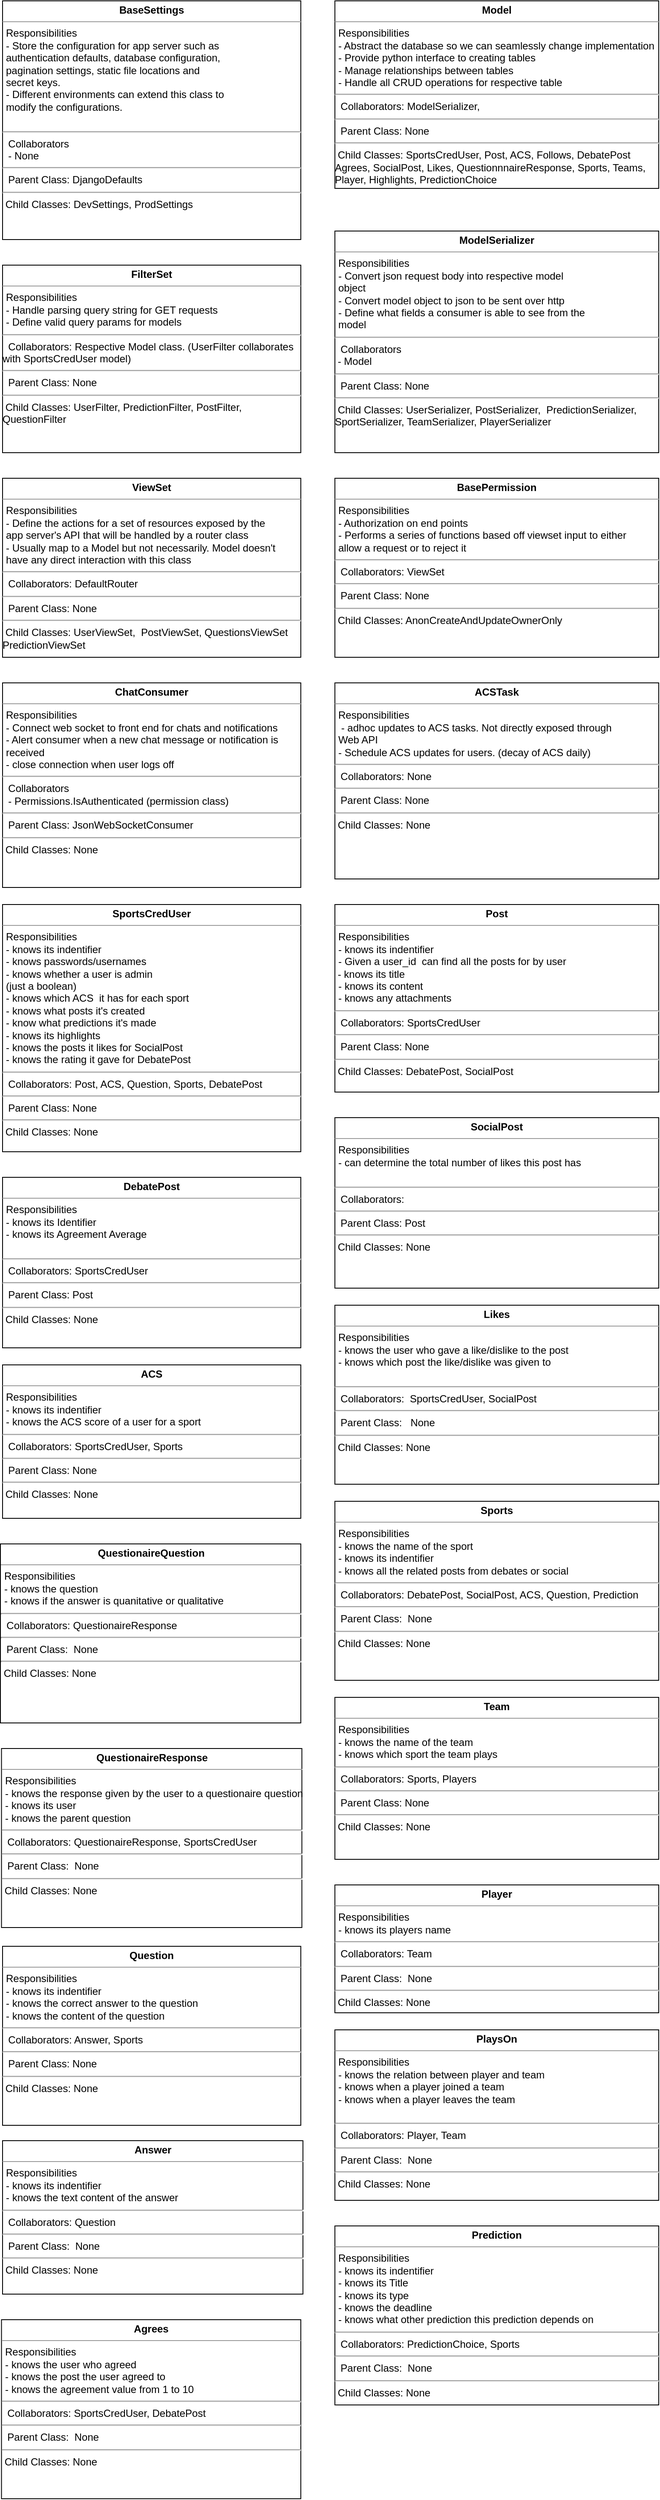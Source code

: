 <mxfile version="13.8.0" type="google"><diagram id="yBDVja27tlOkx0CZbDBk" name="Page-1"><mxGraphModel dx="1185" dy="662" grid="1" gridSize="10" guides="1" tooltips="1" connect="1" arrows="1" fold="1" page="1" pageScale="1" pageWidth="1400" pageHeight="850" math="0" shadow="0"><root><mxCell id="0"/><mxCell id="1" parent="0"/><mxCell id="Dmck2CfisndaL-nOYA6H-1" value="&lt;p style=&quot;margin: 0px ; margin-top: 4px ; text-align: center&quot;&gt;&lt;b&gt;BaseSettings&lt;/b&gt;&lt;/p&gt;&lt;hr size=&quot;1&quot;&gt;&lt;p style=&quot;margin: 0px ; margin-left: 4px&quot;&gt;&lt;/p&gt;&lt;p style=&quot;margin: 0px ; margin-left: 4px&quot;&gt;Responsibilities&lt;/p&gt;&lt;p style=&quot;margin: 0px ; margin-left: 4px&quot;&gt;- Store the configuration for app server such as &lt;br&gt;&lt;/p&gt;&lt;p style=&quot;margin: 0px ; margin-left: 4px&quot;&gt;authentication defaults, database configuration,&lt;/p&gt;&lt;p style=&quot;margin: 0px ; margin-left: 4px&quot;&gt;pagination settings, static file locations and &lt;br&gt;&lt;/p&gt;&lt;p style=&quot;margin: 0px ; margin-left: 4px&quot;&gt;secret keys.&lt;br&gt;&lt;/p&gt;&lt;p style=&quot;margin: 0px ; margin-left: 4px&quot;&gt;- Different environments can extend this class to&lt;/p&gt;&lt;p style=&quot;margin: 0px ; margin-left: 4px&quot;&gt;modify the configurations.&lt;br&gt;&lt;/p&gt;&lt;p style=&quot;margin: 0px ; margin-left: 4px&quot;&gt;&lt;br&gt;&lt;/p&gt;&lt;hr&gt;&amp;nbsp; Collaborators&lt;br&gt;&amp;nbsp; - None&lt;br&gt;&lt;hr&gt;&amp;nbsp; Parent Class: DjangoDefaults&amp;nbsp;&amp;nbsp; &lt;br&gt;&lt;hr&gt;&amp;nbsp;Child Classes: DevSettings, ProdSettings&amp;nbsp; " style="verticalAlign=top;align=left;overflow=fill;fontSize=12;fontFamily=Helvetica;html=1;" parent="1" vertex="1"><mxGeometry x="40" y="10" width="350" height="280" as="geometry"/></mxCell><mxCell id="Dmck2CfisndaL-nOYA6H-2" value="&lt;p style=&quot;margin: 0px ; margin-top: 4px ; text-align: center&quot;&gt;&lt;b&gt;ChatConsumer&lt;/b&gt;&lt;/p&gt;&lt;hr size=&quot;1&quot;&gt;&lt;p style=&quot;margin: 0px ; margin-left: 4px&quot;&gt;&lt;/p&gt;&lt;p style=&quot;margin: 0px ; margin-left: 4px&quot;&gt;Responsibilities&lt;/p&gt;&lt;p style=&quot;margin: 0px ; margin-left: 4px&quot;&gt;- Connect web socket to front end for chats and notifications&lt;br&gt;&lt;/p&gt;&lt;p style=&quot;margin: 0px ; margin-left: 4px&quot;&gt;- Alert consumer when a new chat message or notification is &lt;br&gt;&lt;/p&gt;&lt;p style=&quot;margin: 0px ; margin-left: 4px&quot;&gt;received&lt;/p&gt;&lt;p style=&quot;margin: 0px ; margin-left: 4px&quot;&gt;- close connection when user logs off&lt;br&gt;&lt;/p&gt;&lt;hr&gt;&amp;nbsp; Collaborators&lt;br&gt;&amp;nbsp; - Permissions.IsAuthenticated (permission class)&lt;br&gt;&lt;hr&gt;&amp;nbsp; Parent Class: JsonWebSocketConsumer&amp;nbsp; &amp;nbsp; &lt;br&gt;&lt;hr&gt;&amp;nbsp;Child Classes: None&amp;nbsp;" style="verticalAlign=top;align=left;overflow=fill;fontSize=12;fontFamily=Helvetica;html=1;" parent="1" vertex="1"><mxGeometry x="40" y="810" width="350" height="240" as="geometry"/></mxCell><mxCell id="Dmck2CfisndaL-nOYA6H-3" value="&lt;p style=&quot;margin: 0px ; margin-top: 4px ; text-align: center&quot;&gt;&lt;b&gt;ModelSerializer&lt;/b&gt;&lt;br&gt;&lt;/p&gt;&lt;hr size=&quot;1&quot;&gt;&lt;p style=&quot;margin: 0px ; margin-left: 4px&quot;&gt;&lt;/p&gt;&lt;p style=&quot;margin: 0px ; margin-left: 4px&quot;&gt;Responsibilities&lt;/p&gt;&lt;p style=&quot;margin: 0px ; margin-left: 4px&quot;&gt;- Convert json request body into respective model &lt;br&gt;&lt;/p&gt;&lt;p style=&quot;margin: 0px ; margin-left: 4px&quot;&gt;object&lt;br&gt;&lt;/p&gt;&lt;p style=&quot;margin: 0px ; margin-left: 4px&quot;&gt;- Convert model object to json to be sent over http&lt;br&gt;&lt;/p&gt;&lt;p style=&quot;margin: 0px ; margin-left: 4px&quot;&gt;- Define what fields a consumer is able to see from the&lt;/p&gt;&lt;p style=&quot;margin: 0px ; margin-left: 4px&quot;&gt;model&lt;br&gt;&lt;/p&gt;&lt;hr&gt;&lt;div&gt;&amp;nbsp; Collaborators&lt;/div&gt;&lt;div&gt;&amp;nbsp;- Model&lt;br&gt;&lt;/div&gt;&lt;hr&gt;&amp;nbsp; Parent Class: None&lt;br&gt;&lt;hr&gt;&lt;div&gt;&amp;nbsp;Child Classes: UserSerializer, PostSerializer,&amp;nbsp; PredictionSerializer,&lt;/div&gt;&lt;div&gt;SportSerializer, TeamSerializer, PlayerSerializer&lt;br&gt;&lt;/div&gt;&lt;div&gt;&lt;br&gt;&lt;/div&gt;&lt;div&gt;&lt;br&gt; &lt;/div&gt;" style="verticalAlign=top;align=left;overflow=fill;fontSize=12;fontFamily=Helvetica;html=1;" parent="1" vertex="1"><mxGeometry x="430" y="280" width="380" height="260" as="geometry"/></mxCell><mxCell id="Dmck2CfisndaL-nOYA6H-4" value="&lt;p style=&quot;margin: 0px ; margin-top: 4px ; text-align: center&quot;&gt;&lt;b&gt;BasePermission&lt;/b&gt;&lt;br&gt;&lt;/p&gt;&lt;hr size=&quot;1&quot;&gt;&lt;p style=&quot;margin: 0px ; margin-left: 4px&quot;&gt;&lt;/p&gt;&lt;p style=&quot;margin: 0px ; margin-left: 4px&quot;&gt;Responsibilities&lt;/p&gt;&lt;p style=&quot;margin: 0px ; margin-left: 4px&quot;&gt;- Authorization on end points&lt;/p&gt;&lt;p style=&quot;margin: 0px ; margin-left: 4px&quot;&gt;- Performs a series of functions based off viewset input to either&lt;/p&gt;&lt;p style=&quot;margin: 0px ; margin-left: 4px&quot;&gt;allow a request or to reject it&lt;br&gt;&lt;/p&gt;&lt;hr&gt;&amp;nbsp; Collaborators: ViewSet &lt;br&gt;&lt;hr&gt;&amp;nbsp; Parent Class: None&amp;nbsp; &amp;nbsp;&lt;br&gt;&lt;hr&gt;&amp;nbsp;Child Classes: &lt;span class=&quot;pl-v&quot;&gt;AnonCreateAndUpdateOwnerOnly&lt;/span&gt;" style="verticalAlign=top;align=left;overflow=fill;fontSize=12;fontFamily=Helvetica;html=1;" parent="1" vertex="1"><mxGeometry x="430" y="570" width="380" height="210" as="geometry"/></mxCell><mxCell id="Dmck2CfisndaL-nOYA6H-5" value="&lt;p style=&quot;margin: 0px ; margin-top: 4px ; text-align: center&quot;&gt;&lt;b&gt;FilterSet&lt;/b&gt;&lt;br&gt;&lt;/p&gt;&lt;hr size=&quot;1&quot;&gt;&lt;p style=&quot;margin: 0px ; margin-left: 4px&quot;&gt;&lt;/p&gt;&lt;p style=&quot;margin: 0px ; margin-left: 4px&quot;&gt;Responsibilities&lt;/p&gt;&lt;p style=&quot;margin: 0px ; margin-left: 4px&quot;&gt;- Handle parsing query string for GET requests&lt;br&gt;&lt;/p&gt;&lt;p style=&quot;margin: 0px ; margin-left: 4px&quot;&gt;- Define valid query params for models&lt;br&gt;&lt;/p&gt;&lt;hr&gt;&lt;div&gt;&amp;nbsp; Collaborators: Respective Model class. (UserFilter collaborates&lt;/div&gt;&lt;div&gt;with SportsCredUser model)&lt;br&gt;&lt;/div&gt;&lt;hr&gt;&amp;nbsp; Parent Class: None&amp;nbsp; &amp;nbsp;&lt;br&gt;&lt;hr&gt;&lt;div&gt;&amp;nbsp;Child Classes: UserFilter, PredictionFilter, PostFilter, &lt;br&gt;&lt;/div&gt;&lt;div&gt;QuestionFilter&lt;br&gt; &lt;/div&gt;" style="verticalAlign=top;align=left;overflow=fill;fontSize=12;fontFamily=Helvetica;html=1;" parent="1" vertex="1"><mxGeometry x="40" y="320" width="350" height="220" as="geometry"/></mxCell><mxCell id="Dmck2CfisndaL-nOYA6H-6" value="&lt;p style=&quot;margin: 0px ; margin-top: 4px ; text-align: center&quot;&gt;&lt;b&gt;ViewSet&lt;/b&gt;&lt;/p&gt;&lt;hr size=&quot;1&quot;&gt;&lt;p style=&quot;margin: 0px ; margin-left: 4px&quot;&gt;&lt;/p&gt;&lt;p style=&quot;margin: 0px ; margin-left: 4px&quot;&gt;Responsibilities&lt;/p&gt;&lt;p style=&quot;margin: 0px ; margin-left: 4px&quot;&gt;- Define the actions for a set of resources exposed by the&lt;/p&gt;&lt;p style=&quot;margin: 0px ; margin-left: 4px&quot;&gt;app server's API that will be handled by a router class &lt;br&gt;&lt;/p&gt;&lt;p style=&quot;margin: 0px ; margin-left: 4px&quot;&gt;- Usually map to a Model but not necessarily. Model doesn't &lt;br&gt;&lt;/p&gt;&lt;p style=&quot;margin: 0px ; margin-left: 4px&quot;&gt;have any direct interaction with this class&lt;br&gt;&lt;/p&gt;&lt;hr&gt;&amp;nbsp; Collaborators: DefaultRouter&lt;br&gt;&lt;hr&gt;&amp;nbsp; Parent Class: None&amp;nbsp; &amp;nbsp;&lt;br&gt;&lt;hr&gt;&lt;div&gt;&amp;nbsp;Child Classes: UserViewSet,&amp;nbsp; PostViewSet, QuestionsViewSet&lt;/div&gt;&lt;div&gt;PredictionViewSet&lt;br&gt;&lt;/div&gt;" style="verticalAlign=top;align=left;overflow=fill;fontSize=12;fontFamily=Helvetica;html=1;" parent="1" vertex="1"><mxGeometry x="40" y="570" width="350" height="210" as="geometry"/></mxCell><mxCell id="Dmck2CfisndaL-nOYA6H-7" value="&lt;p style=&quot;margin: 0px ; margin-top: 4px ; text-align: center&quot;&gt;&lt;b&gt;ACSTask&lt;/b&gt;&lt;/p&gt;&lt;hr size=&quot;1&quot;&gt;&lt;p style=&quot;margin: 0px ; margin-left: 4px&quot;&gt;&lt;/p&gt;&lt;p style=&quot;margin: 0px ; margin-left: 4px&quot;&gt;Responsibilities&lt;/p&gt;&lt;p style=&quot;margin: 0px ; margin-left: 4px&quot;&gt;&amp;nbsp;- adhoc updates to ACS tasks. Not directly exposed through &lt;br&gt;&lt;/p&gt;&lt;p style=&quot;margin: 0px ; margin-left: 4px&quot;&gt;Web API &lt;br&gt;&lt;/p&gt;&lt;p style=&quot;margin: 0px ; margin-left: 4px&quot;&gt;- Schedule ACS updates for users. (decay of ACS daily)&lt;br&gt;&lt;/p&gt;&lt;hr&gt;&lt;div&gt;&amp;nbsp; Collaborators: None&lt;br&gt;&lt;/div&gt;&lt;hr&gt;&amp;nbsp; Parent Class: None&amp;nbsp; &amp;nbsp;&lt;br&gt;&lt;hr&gt;&amp;nbsp;Child Classes: None" style="verticalAlign=top;align=left;overflow=fill;fontSize=12;fontFamily=Helvetica;html=1;" parent="1" vertex="1"><mxGeometry x="430" y="810" width="380" height="230" as="geometry"/></mxCell><mxCell id="Dmck2CfisndaL-nOYA6H-8" value="&lt;p style=&quot;margin: 0px ; margin-top: 4px ; text-align: center&quot;&gt;&lt;b&gt;SportsCredUser&lt;/b&gt;&lt;br&gt;&lt;/p&gt;&lt;hr size=&quot;1&quot;&gt;&lt;p style=&quot;margin: 0px ; margin-left: 4px&quot;&gt;&lt;/p&gt;&lt;p style=&quot;margin: 0px ; margin-left: 4px&quot;&gt;Responsibilities&lt;/p&gt;&lt;p style=&quot;margin: 0px ; margin-left: 4px&quot;&gt;- knows its indentifier&lt;/p&gt;&lt;p style=&quot;margin: 0px ; margin-left: 4px&quot;&gt;- knows passwords/usernames&lt;/p&gt;&lt;p style=&quot;margin: 0px ; margin-left: 4px&quot;&gt;- knows whether a user is admin &lt;br&gt;&lt;/p&gt;&lt;p style=&quot;margin: 0px ; margin-left: 4px&quot;&gt;(just a boolean)&lt;br&gt;&lt;/p&gt;&lt;p style=&quot;margin: 0px ; margin-left: 4px&quot;&gt;- knows which ACS&amp;nbsp; it has for each sport&lt;br&gt;&lt;/p&gt;&lt;p style=&quot;margin: 0px ; margin-left: 4px&quot;&gt;- knows what posts it's created&lt;/p&gt;&lt;p style=&quot;margin: 0px ; margin-left: 4px&quot;&gt;- know what predictions it's made&lt;/p&gt;&lt;p style=&quot;margin: 0px ; margin-left: 4px&quot;&gt;- knows its highlights&lt;/p&gt;&lt;p style=&quot;margin: 0px ; margin-left: 4px&quot;&gt;- knows the posts it likes for SocialPost&lt;br&gt;&lt;/p&gt;&lt;p style=&quot;margin: 0px ; margin-left: 4px&quot;&gt;- knows the rating it gave for DebatePost&lt;br&gt;&lt;/p&gt;&lt;hr&gt;&amp;nbsp; Collaborators: Post, ACS, Question, Sports, DebatePost&lt;br&gt;&lt;hr&gt;&amp;nbsp; Parent Class: None&lt;br&gt;&lt;hr&gt;&amp;nbsp;Child Classes: None" style="verticalAlign=top;align=left;overflow=fill;fontSize=12;fontFamily=Helvetica;html=1;" parent="1" vertex="1"><mxGeometry x="40" y="1070" width="350" height="290" as="geometry"/></mxCell><mxCell id="Dmck2CfisndaL-nOYA6H-9" value="&lt;p style=&quot;margin: 0px ; margin-top: 4px ; text-align: center&quot;&gt;&lt;b&gt;Model&lt;/b&gt;&lt;/p&gt;&lt;hr size=&quot;1&quot;&gt;&lt;p style=&quot;margin: 0px ; margin-left: 4px&quot;&gt;&lt;/p&gt;&lt;p style=&quot;margin: 0px ; margin-left: 4px&quot;&gt;Responsibilities&lt;/p&gt;&lt;p style=&quot;margin: 0px ; margin-left: 4px&quot;&gt;- Abstract the database so we can seamlessly change implementation&lt;br&gt;&lt;/p&gt;&lt;p style=&quot;margin: 0px ; margin-left: 4px&quot;&gt;- Provide python interface to creating tables&lt;br&gt;&lt;/p&gt;&lt;p style=&quot;margin: 0px ; margin-left: 4px&quot;&gt;- Manage relationships between tables&lt;br&gt;&lt;/p&gt;&lt;p style=&quot;margin: 0px ; margin-left: 4px&quot;&gt;- Handle all CRUD operations for respective table&lt;br&gt;&lt;/p&gt;&lt;hr&gt;&amp;nbsp; Collaborators: ModelSerializer, &lt;br&gt;&lt;hr&gt;&amp;nbsp; Parent Class: None&amp;nbsp; &amp;nbsp;&lt;br&gt;&lt;hr&gt;&lt;div&gt;&amp;nbsp;Child Classes: SportsCredUser, Post, ACS, Follows, DebatePost&lt;/div&gt;&lt;div&gt;Agrees, SocialPost, Likes, QuestionnnaireResponse, Sports, Teams,&lt;/div&gt;&lt;div&gt;Player, Highlights, PredictionChoice&lt;br&gt;&lt;/div&gt;" style="verticalAlign=top;align=left;overflow=fill;fontSize=12;fontFamily=Helvetica;html=1;" parent="1" vertex="1"><mxGeometry x="430" y="10" width="380" height="220" as="geometry"/></mxCell><mxCell id="Dmck2CfisndaL-nOYA6H-10" value="&lt;p style=&quot;margin: 0px ; margin-top: 4px ; text-align: center&quot;&gt;&lt;b&gt;Post&lt;/b&gt;&lt;br&gt;&lt;/p&gt;&lt;hr size=&quot;1&quot;&gt;&lt;p style=&quot;margin: 0px ; margin-left: 4px&quot;&gt;&lt;/p&gt;&lt;p style=&quot;margin: 0px ; margin-left: 4px&quot;&gt;Responsibilities&lt;/p&gt;&lt;p style=&quot;margin: 0px ; margin-left: 4px&quot;&gt;- knows its indentifier&lt;/p&gt;&lt;p style=&quot;margin: 0px ; margin-left: 4px&quot;&gt;- Given a user_id&amp;nbsp; can find all the posts for by user&lt;br&gt;&lt;/p&gt;&amp;nbsp;- knows its title&lt;br&gt;&lt;p style=&quot;margin: 0px ; margin-left: 4px&quot;&gt;- knows its content&lt;br&gt;&lt;/p&gt;&lt;p style=&quot;margin: 0px ; margin-left: 4px&quot;&gt;- knows any attachments&lt;br&gt;&lt;/p&gt;&lt;hr&gt;&amp;nbsp; Collaborators: SportsCredUser&lt;br&gt;&lt;hr&gt;&amp;nbsp; Parent Class: None&lt;br&gt;&lt;hr&gt;&amp;nbsp;Child Classes: DebatePost, SocialPost" style="verticalAlign=top;align=left;overflow=fill;fontSize=12;fontFamily=Helvetica;html=1;" parent="1" vertex="1"><mxGeometry x="430" y="1070" width="380" height="220" as="geometry"/></mxCell><mxCell id="Dmck2CfisndaL-nOYA6H-11" value="&lt;p style=&quot;margin: 0px ; margin-top: 4px ; text-align: center&quot;&gt;&lt;b&gt;DebatePost&lt;/b&gt;&lt;br&gt;&lt;/p&gt;&lt;hr size=&quot;1&quot;&gt;&lt;p style=&quot;margin: 0px ; margin-left: 4px&quot;&gt;&lt;/p&gt;&lt;p style=&quot;margin: 0px ; margin-left: 4px&quot;&gt;Responsibilities&lt;/p&gt;&lt;p style=&quot;margin: 0px ; margin-left: 4px&quot;&gt;- knows its Identifier&amp;nbsp;&lt;/p&gt;&lt;p style=&quot;margin: 0px ; margin-left: 4px&quot;&gt;- knows its Agreement Average&lt;/p&gt;&lt;p style=&quot;margin: 0px ; margin-left: 4px&quot;&gt;&amp;nbsp;&lt;/p&gt;&lt;hr&gt;&amp;nbsp; Collaborators: SportsCredUser&lt;br&gt;&lt;hr&gt;&amp;nbsp; Parent Class: Post&amp;nbsp;&amp;nbsp;&lt;br&gt;&lt;hr&gt;&amp;nbsp;Child Classes: None" style="verticalAlign=top;align=left;overflow=fill;fontSize=12;fontFamily=Helvetica;html=1;" parent="1" vertex="1"><mxGeometry x="40" y="1390" width="350" height="200" as="geometry"/></mxCell><mxCell id="Dmck2CfisndaL-nOYA6H-12" value="&lt;p style=&quot;margin: 0px ; margin-top: 4px ; text-align: center&quot;&gt;&lt;b&gt;SocialPost&lt;/b&gt;&lt;br&gt;&lt;/p&gt;&lt;hr size=&quot;1&quot;&gt;&lt;p style=&quot;margin: 0px ; margin-left: 4px&quot;&gt;&lt;/p&gt;&lt;p style=&quot;margin: 0px ; margin-left: 4px&quot;&gt;Responsibilities&lt;/p&gt;&lt;p style=&quot;margin: 0px ; margin-left: 4px&quot;&gt;- can determine the total number of likes this post has&lt;/p&gt;&lt;p style=&quot;margin: 0px ; margin-left: 4px&quot;&gt;&lt;br&gt;&lt;/p&gt;&lt;hr&gt;&amp;nbsp; Collaborators: &lt;br&gt;&lt;hr&gt;&amp;nbsp; Parent Class: Post&amp;nbsp; &amp;nbsp;&lt;br&gt;&lt;hr&gt;&amp;nbsp;Child Classes: None" style="verticalAlign=top;align=left;overflow=fill;fontSize=12;fontFamily=Helvetica;html=1;" parent="1" vertex="1"><mxGeometry x="430" y="1320" width="380" height="200" as="geometry"/></mxCell><mxCell id="Dmck2CfisndaL-nOYA6H-13" value="&lt;p style=&quot;margin: 0px ; margin-top: 4px ; text-align: center&quot;&gt;&lt;b&gt;ACS&lt;/b&gt;&lt;br&gt;&lt;/p&gt;&lt;hr size=&quot;1&quot;&gt;&lt;p style=&quot;margin: 0px ; margin-left: 4px&quot;&gt;&lt;/p&gt;&lt;p style=&quot;margin: 0px ; margin-left: 4px&quot;&gt;Responsibilities&lt;/p&gt;&lt;p style=&quot;margin: 0px ; margin-left: 4px&quot;&gt;- knows its indentifier&lt;/p&gt;&lt;p style=&quot;margin: 0px ; margin-left: 4px&quot;&gt;- knows the ACS score of a user for a sport&lt;/p&gt;&lt;hr&gt;&amp;nbsp; Collaborators: SportsCredUser, Sports&lt;br&gt;&lt;hr&gt;&amp;nbsp; Parent Class: None&lt;br&gt;&lt;hr&gt;&amp;nbsp;Child Classes: None" style="verticalAlign=top;align=left;overflow=fill;fontSize=12;fontFamily=Helvetica;html=1;" parent="1" vertex="1"><mxGeometry x="40" y="1610" width="350" height="180" as="geometry"/></mxCell><mxCell id="Dmck2CfisndaL-nOYA6H-16" value="&lt;p style=&quot;margin: 0px ; margin-top: 4px ; text-align: center&quot;&gt;&lt;b&gt;Likes&lt;/b&gt;&lt;br&gt;&lt;/p&gt;&lt;hr size=&quot;1&quot;&gt;&lt;p style=&quot;margin: 0px ; margin-left: 4px&quot;&gt;&lt;/p&gt;&lt;p style=&quot;margin: 0px ; margin-left: 4px&quot;&gt;Responsibilities&lt;/p&gt;&lt;p style=&quot;margin: 0px ; margin-left: 4px&quot;&gt;- knows the user who gave a like/dislike to the post&lt;/p&gt;&lt;p style=&quot;margin: 0px ; margin-left: 4px&quot;&gt;- knows which post the like/dislike was given to&lt;/p&gt;&lt;p style=&quot;margin: 0px ; margin-left: 4px&quot;&gt;&lt;br&gt;&lt;/p&gt;&lt;hr&gt;&amp;nbsp; Collaborators:&amp;nbsp;&amp;nbsp;SportsCredUser, SocialPost&lt;br&gt;&lt;hr&gt;&amp;nbsp; Parent Class:&amp;nbsp;&amp;nbsp;&amp;nbsp;None&lt;br&gt;&lt;hr&gt;&amp;nbsp;Child Classes: None" style="verticalAlign=top;align=left;overflow=fill;fontSize=12;fontFamily=Helvetica;html=1;" parent="1" vertex="1"><mxGeometry x="430" y="1540" width="380" height="210" as="geometry"/></mxCell><mxCell id="Dmck2CfisndaL-nOYA6H-18" value="&lt;p style=&quot;margin: 0px ; margin-top: 4px ; text-align: center&quot;&gt;&lt;b&gt;Sports&lt;/b&gt;&lt;br&gt;&lt;/p&gt;&lt;hr size=&quot;1&quot;&gt;&lt;p style=&quot;margin: 0px ; margin-left: 4px&quot;&gt;&lt;/p&gt;&lt;p style=&quot;margin: 0px ; margin-left: 4px&quot;&gt;Responsibilities&lt;/p&gt;&lt;p style=&quot;margin: 0px ; margin-left: 4px&quot;&gt;- knows the name of the sport&lt;/p&gt;&lt;p style=&quot;margin: 0px ; margin-left: 4px&quot;&gt;-&amp;nbsp;&lt;span&gt;knows its indentifier&lt;/span&gt;&lt;/p&gt;&lt;p style=&quot;margin: 0px ; margin-left: 4px&quot;&gt;- knows all the related posts from debates or social&amp;nbsp;&lt;/p&gt;&lt;hr&gt;&amp;nbsp; Collaborators: DebatePost, SocialPost, ACS, Question, Prediction&lt;br&gt;&lt;hr&gt;&amp;nbsp; Parent Class:&amp;nbsp; None&lt;br&gt;&lt;hr&gt;&amp;nbsp;Child Classes: None" style="verticalAlign=top;align=left;overflow=fill;fontSize=12;fontFamily=Helvetica;html=1;" parent="1" vertex="1"><mxGeometry x="430" y="1770" width="380" height="210" as="geometry"/></mxCell><mxCell id="Dmck2CfisndaL-nOYA6H-19" value="&lt;p style=&quot;margin: 0px ; margin-top: 4px ; text-align: center&quot;&gt;&lt;b&gt;Question&lt;/b&gt;&lt;br&gt;&lt;/p&gt;&lt;hr size=&quot;1&quot;&gt;&lt;p style=&quot;margin: 0px ; margin-left: 4px&quot;&gt;&lt;/p&gt;&lt;p style=&quot;margin: 0px ; margin-left: 4px&quot;&gt;Responsibilities&lt;/p&gt;&lt;p style=&quot;margin: 0px ; margin-left: 4px&quot;&gt;- knows its indentifier&lt;/p&gt;&lt;p style=&quot;margin: 0px ; margin-left: 4px&quot;&gt;- knows the correct answer to the question&lt;/p&gt;&lt;p style=&quot;margin: 0px ; margin-left: 4px&quot;&gt;- knows the content of the question&amp;nbsp;&lt;/p&gt;&lt;hr&gt;&amp;nbsp; Collaborators: Answer, Sports&lt;br&gt;&lt;hr&gt;&amp;nbsp; Parent Class: None&amp;nbsp;&amp;nbsp;&lt;br&gt;&lt;hr&gt;&amp;nbsp;Child Classes: None&amp;nbsp;" style="verticalAlign=top;align=left;overflow=fill;fontSize=12;fontFamily=Helvetica;html=1;" parent="1" vertex="1"><mxGeometry x="40" y="2292" width="350" height="210" as="geometry"/></mxCell><mxCell id="Dmck2CfisndaL-nOYA6H-20" value="&lt;p style=&quot;margin: 0px ; margin-top: 4px ; text-align: center&quot;&gt;&lt;b&gt;Team&lt;/b&gt;&lt;br&gt;&lt;/p&gt;&lt;hr size=&quot;1&quot;&gt;&lt;p style=&quot;margin: 0px ; margin-left: 4px&quot;&gt;&lt;/p&gt;&lt;p style=&quot;margin: 0px ; margin-left: 4px&quot;&gt;Responsibilities&lt;/p&gt;&lt;p style=&quot;margin: 0px ; margin-left: 4px&quot;&gt;- knows the name of the team&lt;/p&gt;&lt;p style=&quot;margin: 0px ; margin-left: 4px&quot;&gt;- knows which sport the team plays&lt;/p&gt;&lt;hr&gt;&amp;nbsp; Collaborators: Sports, Players&lt;br&gt;&lt;hr&gt;&amp;nbsp; Parent Class: None&amp;nbsp; &amp;nbsp;&lt;br&gt;&lt;hr&gt;&amp;nbsp;Child Classes: None" style="verticalAlign=top;align=left;overflow=fill;fontSize=12;fontFamily=Helvetica;html=1;" parent="1" vertex="1"><mxGeometry x="430" y="2000" width="380" height="190" as="geometry"/></mxCell><mxCell id="Dmck2CfisndaL-nOYA6H-21" value="&lt;p style=&quot;margin: 0px ; margin-top: 4px ; text-align: center&quot;&gt;&lt;b&gt;Player&lt;/b&gt;&lt;br&gt;&lt;/p&gt;&lt;hr size=&quot;1&quot;&gt;&lt;p style=&quot;margin: 0px ; margin-left: 4px&quot;&gt;&lt;/p&gt;&lt;p style=&quot;margin: 0px ; margin-left: 4px&quot;&gt;Responsibilities&lt;/p&gt;&lt;p style=&quot;margin: 0px ; margin-left: 4px&quot;&gt;- knows its players name&lt;/p&gt;&lt;hr&gt;&amp;nbsp; Collaborators: Team&lt;br&gt;&lt;hr&gt;&amp;nbsp; Parent Class:&amp;nbsp; None&lt;br&gt;&lt;hr&gt;&amp;nbsp;Child Classes: None" style="verticalAlign=top;align=left;overflow=fill;fontSize=12;fontFamily=Helvetica;html=1;" parent="1" vertex="1"><mxGeometry x="430" y="2220" width="380" height="150" as="geometry"/></mxCell><mxCell id="Dmck2CfisndaL-nOYA6H-22" value="&lt;p style=&quot;margin: 0px ; margin-top: 4px ; text-align: center&quot;&gt;&lt;b&gt;Prediction&lt;/b&gt;&lt;br&gt;&lt;/p&gt;&lt;hr size=&quot;1&quot;&gt;&lt;p style=&quot;margin: 0px ; margin-left: 4px&quot;&gt;&lt;/p&gt;&lt;p style=&quot;margin: 0px ; margin-left: 4px&quot;&gt;Responsibilities&lt;/p&gt;&lt;p style=&quot;margin: 0px ; margin-left: 4px&quot;&gt;- knows its indentifier&lt;/p&gt;&lt;p style=&quot;margin: 0px ; margin-left: 4px&quot;&gt;- knows its Title&amp;nbsp;&lt;/p&gt;&lt;p style=&quot;margin: 0px ; margin-left: 4px&quot;&gt;- knows its type&lt;/p&gt;&lt;p style=&quot;margin: 0px ; margin-left: 4px&quot;&gt;- knows the deadline&lt;/p&gt;&lt;p style=&quot;margin: 0px ; margin-left: 4px&quot;&gt;- knows what other prediction this prediction depends on&lt;/p&gt;&lt;hr&gt;&amp;nbsp; Collaborators: PredictionChoice, Sports&lt;br&gt;&lt;hr&gt;&amp;nbsp; Parent Class:&amp;nbsp; None&lt;br&gt;&lt;hr&gt;&amp;nbsp;Child Classes: None" style="verticalAlign=top;align=left;overflow=fill;fontSize=12;fontFamily=Helvetica;html=1;" parent="1" vertex="1"><mxGeometry x="430" y="2620" width="380" height="210" as="geometry"/></mxCell><mxCell id="ZGa7JiIrnSI3OTFQQhxf-5" value="&lt;p style=&quot;margin: 0px ; margin-top: 4px ; text-align: center&quot;&gt;&lt;b&gt;QuestionaireQuestion&lt;/b&gt;&lt;br&gt;&lt;/p&gt;&lt;hr size=&quot;1&quot;&gt;&lt;p style=&quot;margin: 0px ; margin-left: 4px&quot;&gt;&lt;/p&gt;&lt;p style=&quot;margin: 0px 0px 0px 4px&quot;&gt;Responsibilities&lt;/p&gt;&lt;p style=&quot;margin: 0px 0px 0px 4px&quot;&gt;- knows the question&lt;/p&gt;&lt;p style=&quot;margin: 0px 0px 0px 4px&quot;&gt;- knows if the answer is quanitative or qualitative&lt;/p&gt;&lt;hr&gt;&amp;nbsp; Collaborators: QuestionaireResponse&lt;br&gt;&lt;hr&gt;&amp;nbsp; Parent Class:&amp;nbsp; None&lt;br&gt;&lt;hr&gt;&amp;nbsp;Child Classes: None" style="verticalAlign=top;align=left;overflow=fill;fontSize=12;fontFamily=Helvetica;html=1;" vertex="1" parent="1"><mxGeometry x="37.5" y="1820" width="352.5" height="210" as="geometry"/></mxCell><mxCell id="ZGa7JiIrnSI3OTFQQhxf-6" value="&lt;p style=&quot;margin: 0px ; margin-top: 4px ; text-align: center&quot;&gt;&lt;b&gt;QuestionaireResponse&lt;/b&gt;&lt;br&gt;&lt;/p&gt;&lt;hr size=&quot;1&quot;&gt;&lt;p style=&quot;margin: 0px ; margin-left: 4px&quot;&gt;&lt;/p&gt;&lt;p style=&quot;margin: 0px 0px 0px 4px&quot;&gt;Responsibilities&lt;/p&gt;&lt;p style=&quot;margin: 0px 0px 0px 4px&quot;&gt;- knows the response given by the user to a questionaire question&lt;br&gt;&lt;/p&gt;&lt;p style=&quot;margin: 0px 0px 0px 4px&quot;&gt;- knows its user&lt;/p&gt;&lt;p style=&quot;margin: 0px 0px 0px 4px&quot;&gt;- knows the parent question&lt;/p&gt;&lt;hr&gt;&amp;nbsp; Collaborators: QuestionaireResponse, SportsCredUser&lt;br&gt;&lt;hr&gt;&amp;nbsp; Parent Class:&amp;nbsp; None&lt;br&gt;&lt;hr&gt;&amp;nbsp;Child Classes: None" style="verticalAlign=top;align=left;overflow=fill;fontSize=12;fontFamily=Helvetica;html=1;" vertex="1" parent="1"><mxGeometry x="38.75" y="2060" width="352.5" height="210" as="geometry"/></mxCell><mxCell id="ZGa7JiIrnSI3OTFQQhxf-7" value="&lt;p style=&quot;margin: 0px ; margin-top: 4px ; text-align: center&quot;&gt;&lt;b&gt;Answer&lt;/b&gt;&lt;br&gt;&lt;/p&gt;&lt;hr size=&quot;1&quot;&gt;&lt;p style=&quot;margin: 0px ; margin-left: 4px&quot;&gt;&lt;/p&gt;&lt;p style=&quot;margin: 0px ; margin-left: 4px&quot;&gt;Responsibilities&lt;/p&gt;&lt;p style=&quot;margin: 0px ; margin-left: 4px&quot;&gt;- knows its indentifier&lt;/p&gt;&lt;p style=&quot;margin: 0px ; margin-left: 4px&quot;&gt;- knows the text content of the answer&lt;br&gt;&lt;/p&gt;&lt;hr&gt;&amp;nbsp; Collaborators: Question&lt;br&gt;&lt;hr&gt;&amp;nbsp; Parent Class:&amp;nbsp; None&lt;br&gt;&lt;hr&gt;&amp;nbsp;Child Classes: None" style="verticalAlign=top;align=left;overflow=fill;fontSize=12;fontFamily=Helvetica;html=1;" vertex="1" parent="1"><mxGeometry x="40" y="2520" width="352.5" height="180" as="geometry"/></mxCell><mxCell id="ZGa7JiIrnSI3OTFQQhxf-8" value="&lt;p style=&quot;margin: 0px ; margin-top: 4px ; text-align: center&quot;&gt;&lt;b&gt;PlaysOn&lt;/b&gt;&lt;br&gt;&lt;/p&gt;&lt;hr size=&quot;1&quot;&gt;&lt;p style=&quot;margin: 0px ; margin-left: 4px&quot;&gt;&lt;/p&gt;&lt;p style=&quot;margin: 0px ; margin-left: 4px&quot;&gt;Responsibilities&lt;/p&gt;&lt;p style=&quot;margin: 0px ; margin-left: 4px&quot;&gt;- knows the relation between player and team&lt;/p&gt;&lt;p style=&quot;margin: 0px ; margin-left: 4px&quot;&gt;- knows when a player joined a team&lt;br&gt;&lt;/p&gt;&lt;p style=&quot;margin: 0px ; margin-left: 4px&quot;&gt;- knows when a player leaves the team&lt;/p&gt;&lt;p style=&quot;margin: 0px ; margin-left: 4px&quot;&gt;&lt;br&gt;&lt;/p&gt;&lt;hr&gt;&amp;nbsp; Collaborators: Player, Team&lt;br&gt;&lt;hr&gt;&amp;nbsp; Parent Class:&amp;nbsp; None&lt;br&gt;&lt;hr&gt;&amp;nbsp;Child Classes: None" style="verticalAlign=top;align=left;overflow=fill;fontSize=12;fontFamily=Helvetica;html=1;" vertex="1" parent="1"><mxGeometry x="430" y="2390" width="380" height="200" as="geometry"/></mxCell><mxCell id="ZGa7JiIrnSI3OTFQQhxf-9" value="&lt;p style=&quot;margin: 0px ; margin-top: 4px ; text-align: center&quot;&gt;&lt;b&gt;Agrees&lt;/b&gt;&lt;br&gt;&lt;/p&gt;&lt;hr size=&quot;1&quot;&gt;&lt;p style=&quot;margin: 0px ; margin-left: 4px&quot;&gt;&lt;/p&gt;&lt;p style=&quot;margin: 0px ; margin-left: 4px&quot;&gt;Responsibilities&lt;/p&gt;&lt;p style=&quot;margin: 0px ; margin-left: 4px&quot;&gt;- knows the user who agreed&lt;br&gt;&lt;/p&gt;&lt;p style=&quot;margin: 0px ; margin-left: 4px&quot;&gt;- knows the post the user agreed to&amp;nbsp;&lt;/p&gt;&lt;p style=&quot;margin: 0px ; margin-left: 4px&quot;&gt;- knows the agreement value from 1 to 10&lt;/p&gt;&lt;hr&gt;&amp;nbsp; Collaborators: SportsCredUser, DebatePost&lt;br&gt;&lt;hr&gt;&amp;nbsp; Parent Class:&amp;nbsp; None&lt;br&gt;&lt;hr&gt;&amp;nbsp;Child Classes: None" style="verticalAlign=top;align=left;overflow=fill;fontSize=12;fontFamily=Helvetica;html=1;" vertex="1" parent="1"><mxGeometry x="38.75" y="2730" width="351.25" height="210" as="geometry"/></mxCell></root></mxGraphModel></diagram></mxfile>